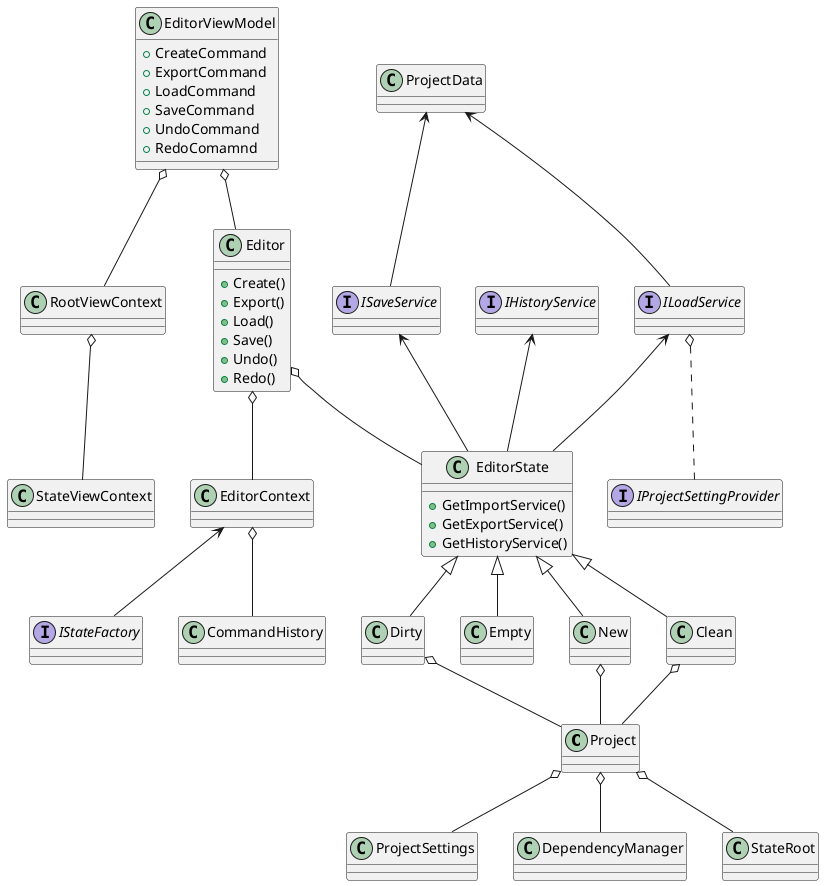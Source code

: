 @startuml

class Project

class EditorViewModel
{
    + CreateCommand
    + ExportCommand
    + LoadCommand
    + SaveCommand
    + UndoCommand
    + RedoComamnd
}

class Editor
{
    + Create()
    + Export()
    + Load()
    + Save()
    + Undo()
    + Redo()
}

class EditorState
{
    + GetImportService()
    + GetExportService()
    + GetHistoryService()
}

interface ILoadService
interface ISaveService
interface IHistoryService
interface IStateFactory
interface IProjectSettingProvider

EditorViewModel o-- Editor
EditorContext o-- CommandHistory
Editor o-- EditorContext
EditorContext <-- IStateFactory

Editor o-- EditorState
EditorState <|-- Empty
EditorState <|-- New
EditorState <|-- Clean
EditorState <|-- Dirty
New o-- Project
Clean o-- Project
Dirty o-- Project
ILoadService <-- EditorState
ISaveService <-- EditorState
IHistoryService <-- EditorState
ProjectData <-- ILoadService
ProjectData <-- ISaveService

Project o-- ProjectSettings
Project o-- DependencyManager
Project o-- StateRoot

EditorViewModel o-- RootViewContext
RootViewContext o-- StateViewContext
ILoadService o.. IProjectSettingProvider

@enduml